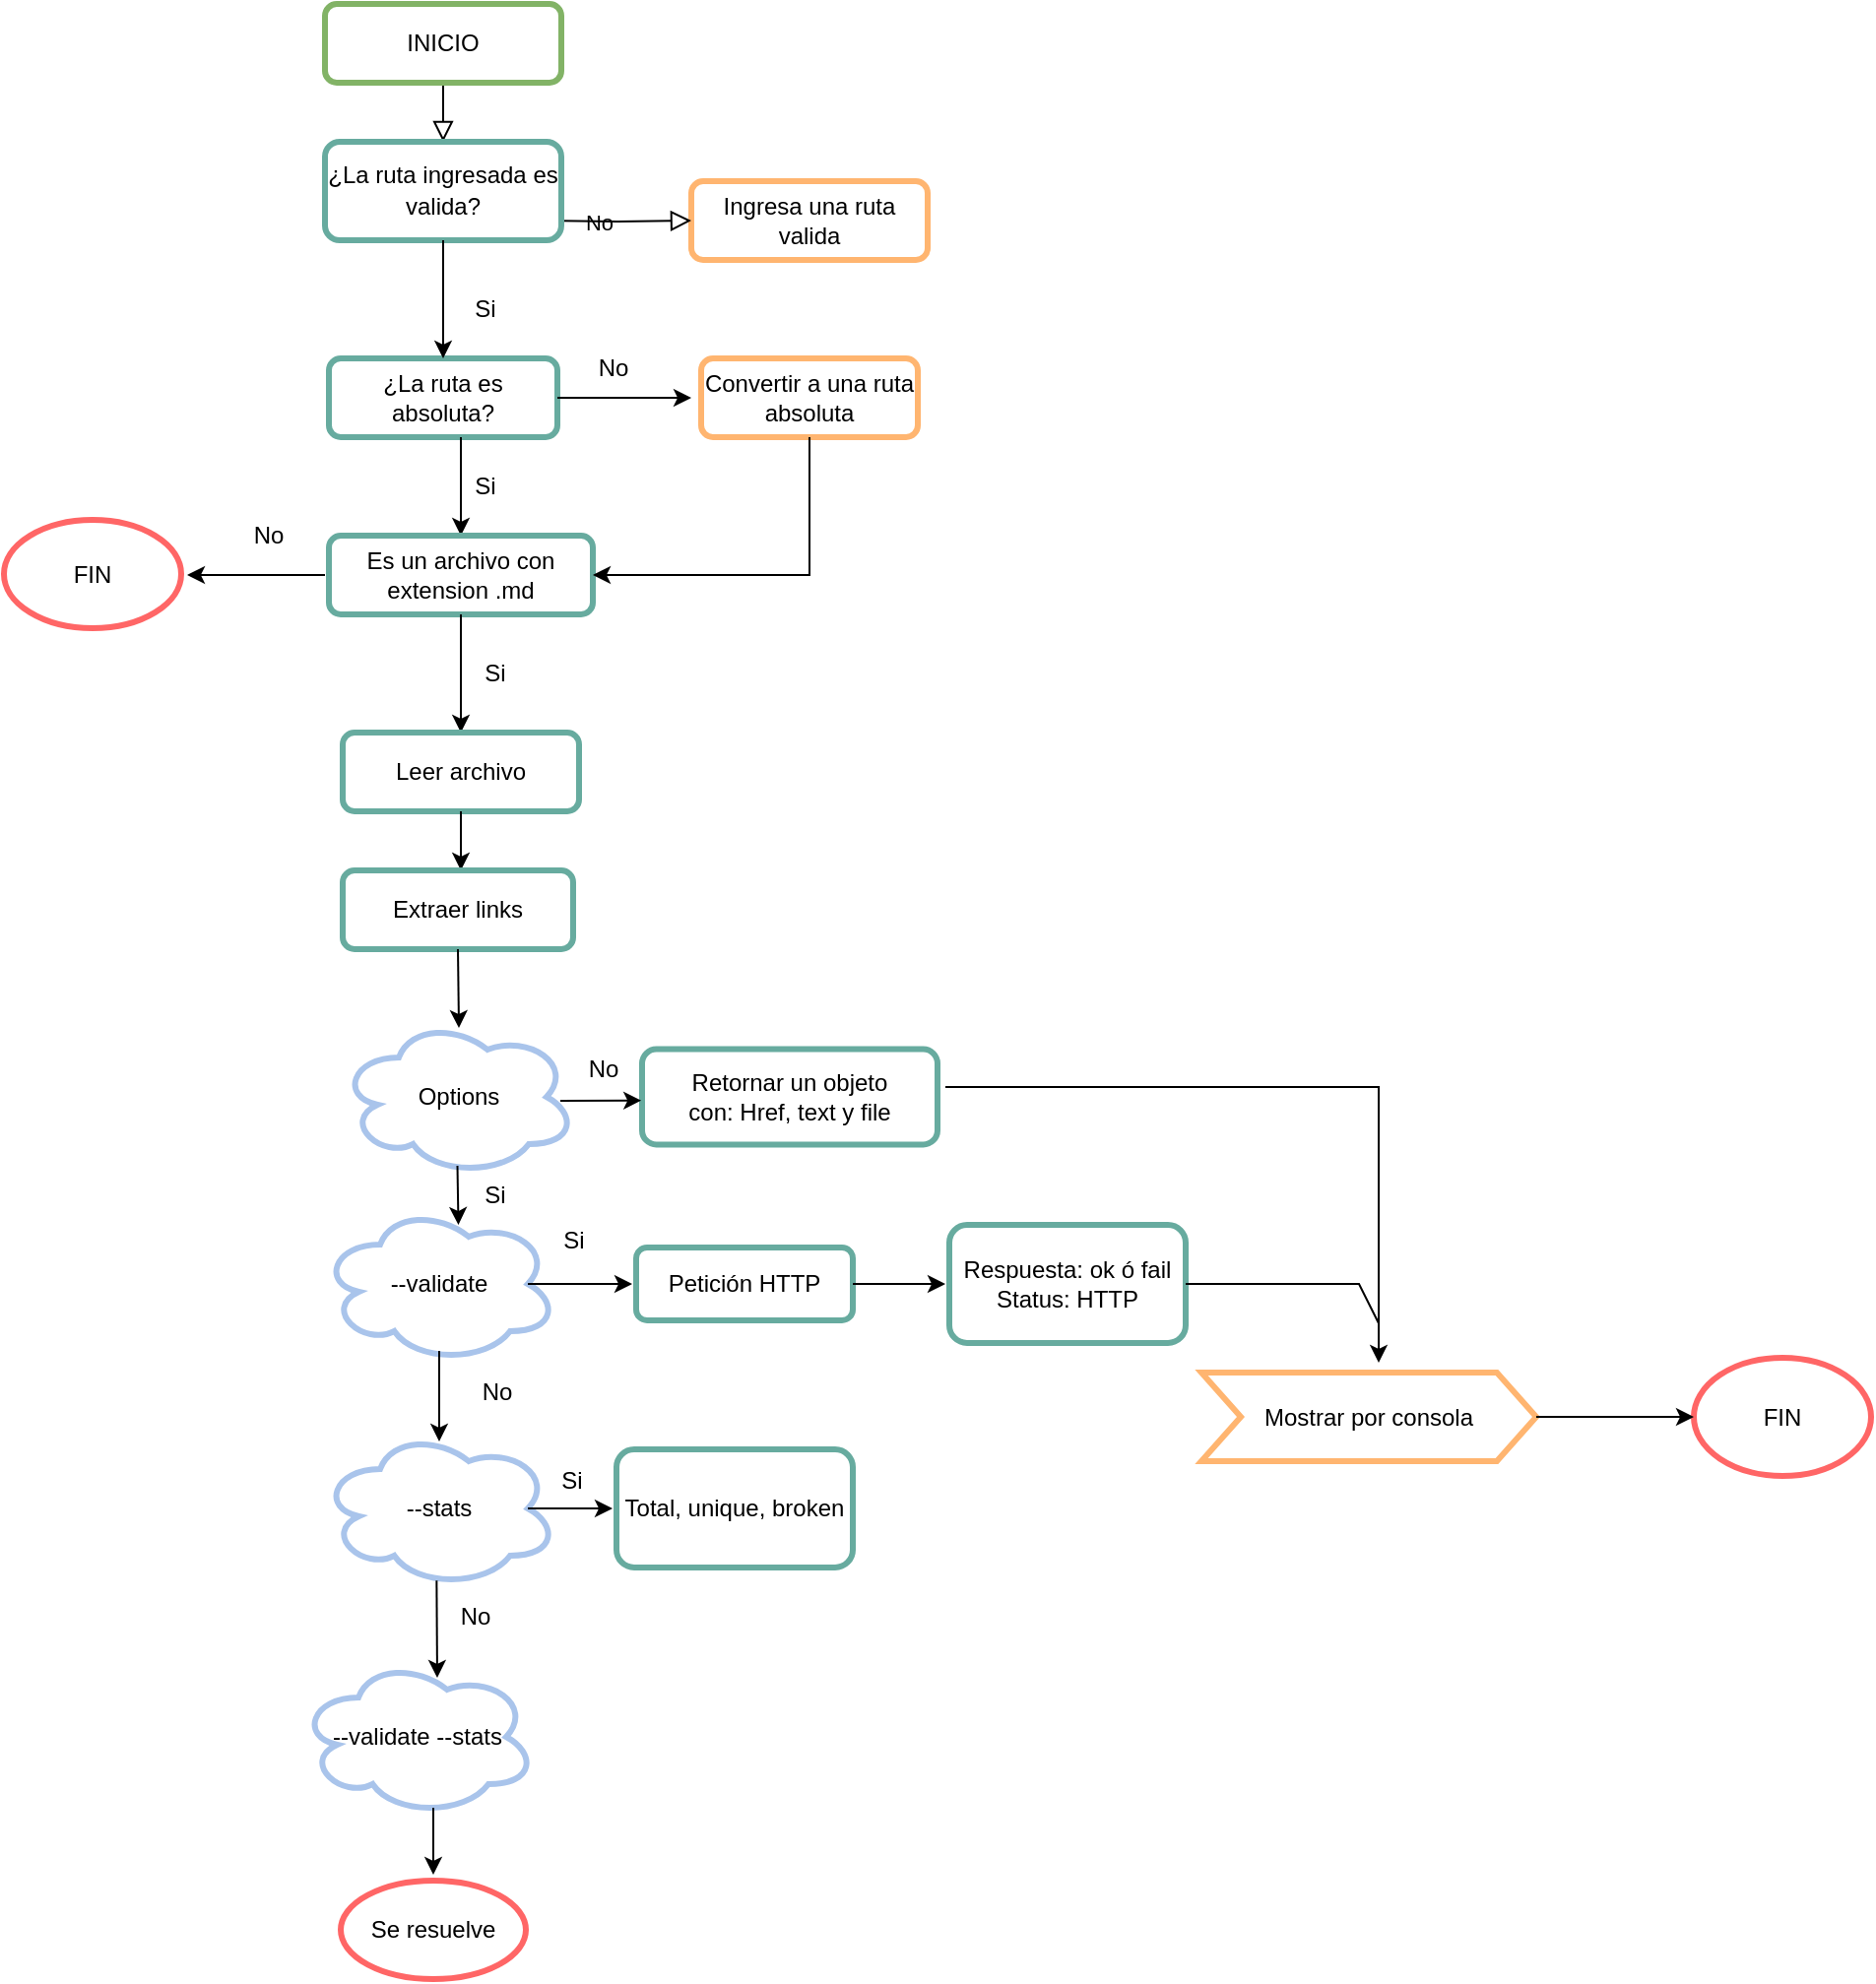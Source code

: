 <mxfile version="20.8.20" type="google"><diagram id="C5RBs43oDa-KdzZeNtuy" name="Page-1"><mxGraphModel grid="1" page="1" gridSize="10" guides="1" tooltips="1" connect="1" arrows="1" fold="1" pageScale="1" pageWidth="1169" pageHeight="1654" math="0" shadow="0"><root><mxCell id="WIyWlLk6GJQsqaUBKTNV-0"/><mxCell id="WIyWlLk6GJQsqaUBKTNV-1" parent="WIyWlLk6GJQsqaUBKTNV-0"/><mxCell id="cKZMZHdLA6JTCDCl-uJ3-45" value="" style="group" connectable="0" vertex="1" parent="WIyWlLk6GJQsqaUBKTNV-1"><mxGeometry x="252" y="70" width="324" height="920" as="geometry"/></mxCell><mxCell id="cKZMZHdLA6JTCDCl-uJ3-39" value="--validate --stats" style="ellipse;shape=cloud;whiteSpace=wrap;html=1;strokeColor=#A9C4EB;strokeWidth=3;fontFamily=Helvetica;fillColor=#FFFFFF;" vertex="1" parent="cKZMZHdLA6JTCDCl-uJ3-45"><mxGeometry y="840" width="120" height="80" as="geometry"/></mxCell><mxCell id="cKZMZHdLA6JTCDCl-uJ3-48" value="" style="group" connectable="0" vertex="1" parent="cKZMZHdLA6JTCDCl-uJ3-45"><mxGeometry x="11" width="313" height="850" as="geometry"/></mxCell><mxCell id="WIyWlLk6GJQsqaUBKTNV-7" value="Ingresa una ruta valida" style="rounded=1;whiteSpace=wrap;html=1;fontSize=12;glass=0;strokeWidth=3;shadow=0;fillColor=#FFFFFF;strokeColor=#FFB570;" vertex="1" parent="cKZMZHdLA6JTCDCl-uJ3-48"><mxGeometry x="188" y="90" width="120" height="40" as="geometry"/></mxCell><mxCell id="cKZMZHdLA6JTCDCl-uJ3-11" value="Convertir a una ruta absoluta" style="rounded=1;whiteSpace=wrap;html=1;strokeColor=#FFB570;strokeWidth=3;fontFamily=Helvetica;fillColor=#FFFFFF;" vertex="1" parent="cKZMZHdLA6JTCDCl-uJ3-48"><mxGeometry x="193" y="180" width="110" height="40" as="geometry"/></mxCell><mxCell id="cKZMZHdLA6JTCDCl-uJ3-29" value="Retornar un objeto&lt;br&gt;con: Href, text y file" style="rounded=1;whiteSpace=wrap;html=1;strokeColor=#67AB9F;strokeWidth=3;fontFamily=Helvetica;fillColor=#FFFFFF;" vertex="1" parent="cKZMZHdLA6JTCDCl-uJ3-48"><mxGeometry x="163" y="530.75" width="150" height="48.5" as="geometry"/></mxCell><mxCell id="cKZMZHdLA6JTCDCl-uJ3-49" value="" style="group" connectable="0" vertex="1" parent="cKZMZHdLA6JTCDCl-uJ3-48"><mxGeometry width="270" height="850" as="geometry"/></mxCell><mxCell id="WIyWlLk6GJQsqaUBKTNV-2" value="" style="rounded=0;html=1;jettySize=auto;orthogonalLoop=1;fontSize=11;endArrow=block;endFill=0;endSize=8;strokeWidth=1;shadow=0;labelBackgroundColor=none;edgeStyle=orthogonalEdgeStyle;" edge="1" parent="cKZMZHdLA6JTCDCl-uJ3-49" source="WIyWlLk6GJQsqaUBKTNV-3"><mxGeometry relative="1" as="geometry"><mxPoint x="62" y="70" as="targetPoint"/></mxGeometry></mxCell><mxCell id="WIyWlLk6GJQsqaUBKTNV-3" value="INICIO" style="rounded=1;whiteSpace=wrap;html=1;fontSize=12;glass=0;strokeWidth=3;shadow=0;fillColor=#FFFFFF;strokeColor=#82b366;" vertex="1" parent="cKZMZHdLA6JTCDCl-uJ3-49"><mxGeometry x="2" width="120" height="40" as="geometry"/></mxCell><mxCell id="WIyWlLk6GJQsqaUBKTNV-5" value="No" style="edgeStyle=orthogonalEdgeStyle;rounded=0;html=1;jettySize=auto;orthogonalLoop=1;fontSize=11;endArrow=block;endFill=0;endSize=8;strokeWidth=1;shadow=0;labelBackgroundColor=none;" edge="1" parent="cKZMZHdLA6JTCDCl-uJ3-49" target="WIyWlLk6GJQsqaUBKTNV-7"><mxGeometry y="10" relative="1" as="geometry"><mxPoint as="offset"/><mxPoint x="112" y="110" as="sourcePoint"/></mxGeometry></mxCell><mxCell id="cKZMZHdLA6JTCDCl-uJ3-0" value="&lt;font face=&quot;Helvetica&quot;&gt;¿La ruta ingresada es valida?&lt;/font&gt;" style="rounded=1;whiteSpace=wrap;html=1;strokeWidth=3;fontFamily=Courier New;fillColor=#FFFFFF;strokeColor=#67AB9F;" vertex="1" parent="cKZMZHdLA6JTCDCl-uJ3-49"><mxGeometry x="2" y="70" width="120" height="50" as="geometry"/></mxCell><mxCell id="cKZMZHdLA6JTCDCl-uJ3-3" value="¿La ruta es absoluta?" style="rounded=1;whiteSpace=wrap;html=1;strokeWidth=3;fontFamily=Helvetica;fillColor=#FFFFFF;strokeColor=#67AB9F;" vertex="1" parent="cKZMZHdLA6JTCDCl-uJ3-49"><mxGeometry x="4" y="180" width="116" height="40" as="geometry"/></mxCell><mxCell id="cKZMZHdLA6JTCDCl-uJ3-4" value="" style="endArrow=classic;html=1;rounded=0;fontFamily=Helvetica;entryX=0.5;entryY=0;entryDx=0;entryDy=0;" edge="1" parent="cKZMZHdLA6JTCDCl-uJ3-49" target="cKZMZHdLA6JTCDCl-uJ3-13"><mxGeometry width="50" height="50" relative="1" as="geometry"><mxPoint x="71" y="220" as="sourcePoint"/><mxPoint x="62" y="270" as="targetPoint"/><Array as="points"/></mxGeometry></mxCell><mxCell id="cKZMZHdLA6JTCDCl-uJ3-6" value="" style="endArrow=classic;html=1;rounded=0;fontFamily=Helvetica;exitX=0.5;exitY=1;exitDx=0;exitDy=0;entryX=0.5;entryY=0;entryDx=0;entryDy=0;" edge="1" parent="cKZMZHdLA6JTCDCl-uJ3-49" source="cKZMZHdLA6JTCDCl-uJ3-0" target="cKZMZHdLA6JTCDCl-uJ3-3"><mxGeometry width="50" height="50" relative="1" as="geometry"><mxPoint x="-2" y="260" as="sourcePoint"/><mxPoint x="48" y="210" as="targetPoint"/></mxGeometry></mxCell><mxCell id="cKZMZHdLA6JTCDCl-uJ3-8" value="Si" style="text;html=1;align=center;verticalAlign=middle;resizable=0;points=[];autosize=1;strokeColor=none;fillColor=none;fontFamily=Helvetica;" vertex="1" parent="cKZMZHdLA6JTCDCl-uJ3-49"><mxGeometry x="68" y="140" width="30" height="30" as="geometry"/></mxCell><mxCell id="cKZMZHdLA6JTCDCl-uJ3-9" value="" style="endArrow=classic;html=1;rounded=0;fontFamily=Helvetica;exitX=1;exitY=0.5;exitDx=0;exitDy=0;" edge="1" parent="cKZMZHdLA6JTCDCl-uJ3-49" source="cKZMZHdLA6JTCDCl-uJ3-3"><mxGeometry width="50" height="50" relative="1" as="geometry"><mxPoint x="128" y="200" as="sourcePoint"/><mxPoint x="188" y="200" as="targetPoint"/></mxGeometry></mxCell><mxCell id="cKZMZHdLA6JTCDCl-uJ3-10" value="No" style="text;html=1;align=center;verticalAlign=middle;resizable=0;points=[];autosize=1;strokeColor=none;fillColor=none;fontFamily=Helvetica;" vertex="1" parent="cKZMZHdLA6JTCDCl-uJ3-49"><mxGeometry x="128" y="170" width="40" height="30" as="geometry"/></mxCell><mxCell id="cKZMZHdLA6JTCDCl-uJ3-12" value="Si" style="text;html=1;align=center;verticalAlign=middle;resizable=0;points=[];autosize=1;strokeColor=none;fillColor=none;fontFamily=Helvetica;" vertex="1" parent="cKZMZHdLA6JTCDCl-uJ3-49"><mxGeometry x="68" y="230" width="30" height="30" as="geometry"/></mxCell><mxCell id="cKZMZHdLA6JTCDCl-uJ3-13" value="Es un archivo con extension .md" style="rounded=1;whiteSpace=wrap;html=1;strokeColor=#67AB9F;strokeWidth=3;fontFamily=Helvetica;fillColor=#FFFFFF;" vertex="1" parent="cKZMZHdLA6JTCDCl-uJ3-49"><mxGeometry x="4" y="270" width="134" height="40" as="geometry"/></mxCell><mxCell id="cKZMZHdLA6JTCDCl-uJ3-14" value="" style="endArrow=classic;html=1;rounded=0;fontFamily=Helvetica;exitX=0.5;exitY=1;exitDx=0;exitDy=0;entryX=1;entryY=0.5;entryDx=0;entryDy=0;" edge="1" parent="cKZMZHdLA6JTCDCl-uJ3-49" source="cKZMZHdLA6JTCDCl-uJ3-11" target="cKZMZHdLA6JTCDCl-uJ3-13"><mxGeometry width="50" height="50" relative="1" as="geometry"><mxPoint x="-2" y="280" as="sourcePoint"/><mxPoint x="138" y="300" as="targetPoint"/><Array as="points"><mxPoint x="248" y="290"/></Array></mxGeometry></mxCell><mxCell id="cKZMZHdLA6JTCDCl-uJ3-15" value="" style="endArrow=classic;html=1;rounded=0;fontFamily=Helvetica;exitX=0.5;exitY=1;exitDx=0;exitDy=0;" edge="1" parent="cKZMZHdLA6JTCDCl-uJ3-49" source="cKZMZHdLA6JTCDCl-uJ3-13"><mxGeometry width="50" height="50" relative="1" as="geometry"><mxPoint x="-2" y="270" as="sourcePoint"/><mxPoint x="71" y="370" as="targetPoint"/></mxGeometry></mxCell><mxCell id="cKZMZHdLA6JTCDCl-uJ3-16" value="Si" style="text;html=1;align=center;verticalAlign=middle;resizable=0;points=[];autosize=1;strokeColor=none;fillColor=none;fontFamily=Helvetica;" vertex="1" parent="cKZMZHdLA6JTCDCl-uJ3-49"><mxGeometry x="73" y="325" width="30" height="30" as="geometry"/></mxCell><mxCell id="cKZMZHdLA6JTCDCl-uJ3-18" value="Leer archivo" style="rounded=1;whiteSpace=wrap;html=1;strokeColor=#67AB9F;strokeWidth=3;fontFamily=Helvetica;fillColor=#FFFFFF;" vertex="1" parent="cKZMZHdLA6JTCDCl-uJ3-49"><mxGeometry x="11" y="370" width="120" height="40" as="geometry"/></mxCell><mxCell id="cKZMZHdLA6JTCDCl-uJ3-19" value="" style="endArrow=classic;html=1;rounded=0;fontFamily=Helvetica;exitX=0.5;exitY=1;exitDx=0;exitDy=0;" edge="1" parent="cKZMZHdLA6JTCDCl-uJ3-49" source="cKZMZHdLA6JTCDCl-uJ3-18"><mxGeometry width="50" height="50" relative="1" as="geometry"><mxPoint x="-2" y="450" as="sourcePoint"/><mxPoint x="71" y="440" as="targetPoint"/></mxGeometry></mxCell><mxCell id="cKZMZHdLA6JTCDCl-uJ3-20" value="Extraer links" style="rounded=1;whiteSpace=wrap;html=1;strokeColor=#67AB9F;strokeWidth=3;fontFamily=Helvetica;fillColor=#FFFFFF;" vertex="1" parent="cKZMZHdLA6JTCDCl-uJ3-49"><mxGeometry x="11" y="440" width="117" height="40" as="geometry"/></mxCell><mxCell id="cKZMZHdLA6JTCDCl-uJ3-21" value="" style="endArrow=classic;html=1;rounded=0;fontFamily=Helvetica;exitX=0.5;exitY=1;exitDx=0;exitDy=0;" edge="1" parent="cKZMZHdLA6JTCDCl-uJ3-49" source="cKZMZHdLA6JTCDCl-uJ3-20"><mxGeometry width="50" height="50" relative="1" as="geometry"><mxPoint x="-2" y="450" as="sourcePoint"/><mxPoint x="70" y="520" as="targetPoint"/></mxGeometry></mxCell><mxCell id="cKZMZHdLA6JTCDCl-uJ3-22" value="Options" style="ellipse;shape=cloud;whiteSpace=wrap;html=1;strokeColor=#A9C4EB;strokeWidth=3;fontFamily=Helvetica;fillColor=#FFFFFF;" vertex="1" parent="cKZMZHdLA6JTCDCl-uJ3-49"><mxGeometry x="9.5" y="515" width="120" height="80" as="geometry"/></mxCell><mxCell id="cKZMZHdLA6JTCDCl-uJ3-23" value="" style="endArrow=classic;html=1;rounded=0;fontFamily=Helvetica;exitX=0.55;exitY=0.95;exitDx=0;exitDy=0;exitPerimeter=0;" edge="1" parent="cKZMZHdLA6JTCDCl-uJ3-49"><mxGeometry width="50" height="50" relative="1" as="geometry"><mxPoint x="69.25" y="590" as="sourcePoint"/><mxPoint x="69.75" y="620" as="targetPoint"/></mxGeometry></mxCell><mxCell id="cKZMZHdLA6JTCDCl-uJ3-24" value="Si" style="text;html=1;align=center;verticalAlign=middle;resizable=0;points=[];autosize=1;strokeColor=none;fillColor=none;fontFamily=Helvetica;" vertex="1" parent="cKZMZHdLA6JTCDCl-uJ3-49"><mxGeometry x="73" y="590" width="30" height="30" as="geometry"/></mxCell><mxCell id="cKZMZHdLA6JTCDCl-uJ3-25" value="--validate" style="ellipse;shape=cloud;whiteSpace=wrap;html=1;strokeColor=#A9C4EB;strokeWidth=3;fontFamily=Helvetica;fillColor=#FFFFFF;" vertex="1" parent="cKZMZHdLA6JTCDCl-uJ3-49"><mxGeometry y="610" width="120" height="80" as="geometry"/></mxCell><mxCell id="cKZMZHdLA6JTCDCl-uJ3-26" value="" style="endArrow=classic;html=1;rounded=0;fontFamily=Helvetica;exitX=0.933;exitY=0.525;exitDx=0;exitDy=0;exitPerimeter=0;entryX=0.99;entryY=1.028;entryDx=0;entryDy=0;entryPerimeter=0;" edge="1" parent="cKZMZHdLA6JTCDCl-uJ3-49" source="cKZMZHdLA6JTCDCl-uJ3-22" target="cKZMZHdLA6JTCDCl-uJ3-27"><mxGeometry width="50" height="50" relative="1" as="geometry"><mxPoint x="-2" y="570" as="sourcePoint"/><mxPoint x="158" y="580" as="targetPoint"/></mxGeometry></mxCell><mxCell id="cKZMZHdLA6JTCDCl-uJ3-27" value="No" style="text;html=1;align=center;verticalAlign=middle;resizable=0;points=[];autosize=1;strokeColor=none;fillColor=none;fontFamily=Helvetica;" vertex="1" parent="cKZMZHdLA6JTCDCl-uJ3-49"><mxGeometry x="123" y="526" width="40" height="30" as="geometry"/></mxCell><mxCell id="cKZMZHdLA6JTCDCl-uJ3-30" value="" style="endArrow=classic;html=1;rounded=0;fontFamily=Helvetica;exitX=0.875;exitY=0.5;exitDx=0;exitDy=0;exitPerimeter=0;" edge="1" parent="cKZMZHdLA6JTCDCl-uJ3-49" source="cKZMZHdLA6JTCDCl-uJ3-25"><mxGeometry width="50" height="50" relative="1" as="geometry"><mxPoint x="-2" y="660" as="sourcePoint"/><mxPoint x="158" y="650" as="targetPoint"/></mxGeometry></mxCell><mxCell id="cKZMZHdLA6JTCDCl-uJ3-31" value="Petición HTTP" style="rounded=1;whiteSpace=wrap;html=1;strokeColor=#67AB9F;strokeWidth=3;fontFamily=Helvetica;fillColor=#FFFFFF;" vertex="1" parent="cKZMZHdLA6JTCDCl-uJ3-49"><mxGeometry x="160" y="631.5" width="110" height="37" as="geometry"/></mxCell><mxCell id="cKZMZHdLA6JTCDCl-uJ3-32" value="Si" style="text;html=1;align=center;verticalAlign=middle;resizable=0;points=[];autosize=1;strokeColor=none;fillColor=none;fontFamily=Helvetica;" vertex="1" parent="cKZMZHdLA6JTCDCl-uJ3-49"><mxGeometry x="113" y="613" width="30" height="30" as="geometry"/></mxCell><mxCell id="cKZMZHdLA6JTCDCl-uJ3-33" value="" style="endArrow=classic;html=1;rounded=0;fontFamily=Helvetica;exitX=0.5;exitY=0.925;exitDx=0;exitDy=0;exitPerimeter=0;" edge="1" parent="cKZMZHdLA6JTCDCl-uJ3-49" source="cKZMZHdLA6JTCDCl-uJ3-25"><mxGeometry width="50" height="50" relative="1" as="geometry"><mxPoint x="98" y="940" as="sourcePoint"/><mxPoint x="60" y="730" as="targetPoint"/></mxGeometry></mxCell><mxCell id="cKZMZHdLA6JTCDCl-uJ3-34" value="No" style="text;html=1;align=center;verticalAlign=middle;resizable=0;points=[];autosize=1;strokeColor=none;fillColor=none;fontFamily=Helvetica;" vertex="1" parent="cKZMZHdLA6JTCDCl-uJ3-49"><mxGeometry x="69" y="690" width="40" height="30" as="geometry"/></mxCell><mxCell id="cKZMZHdLA6JTCDCl-uJ3-35" value="--stats" style="ellipse;shape=cloud;whiteSpace=wrap;html=1;strokeColor=#A9C4EB;strokeWidth=3;fontFamily=Helvetica;fillColor=#FFFFFF;" vertex="1" parent="cKZMZHdLA6JTCDCl-uJ3-49"><mxGeometry y="724" width="120" height="80" as="geometry"/></mxCell><mxCell id="cKZMZHdLA6JTCDCl-uJ3-36" value="" style="endArrow=classic;html=1;rounded=0;fontFamily=Helvetica;exitX=0.875;exitY=0.5;exitDx=0;exitDy=0;exitPerimeter=0;" edge="1" parent="cKZMZHdLA6JTCDCl-uJ3-49" source="cKZMZHdLA6JTCDCl-uJ3-35"><mxGeometry width="50" height="50" relative="1" as="geometry"><mxPoint x="118" y="940" as="sourcePoint"/><mxPoint x="148" y="764" as="targetPoint"/></mxGeometry></mxCell><mxCell id="cKZMZHdLA6JTCDCl-uJ3-37" value="" style="endArrow=classic;html=1;rounded=0;fontFamily=Helvetica;exitX=0.489;exitY=0.958;exitDx=0;exitDy=0;exitPerimeter=0;" edge="1" parent="cKZMZHdLA6JTCDCl-uJ3-49" source="cKZMZHdLA6JTCDCl-uJ3-35"><mxGeometry width="50" height="50" relative="1" as="geometry"><mxPoint x="59" y="804" as="sourcePoint"/><mxPoint x="59" y="850" as="targetPoint"/></mxGeometry></mxCell><mxCell id="cKZMZHdLA6JTCDCl-uJ3-38" value="No" style="text;html=1;align=center;verticalAlign=middle;resizable=0;points=[];autosize=1;strokeColor=none;fillColor=none;fontFamily=Helvetica;" vertex="1" parent="cKZMZHdLA6JTCDCl-uJ3-49"><mxGeometry x="58" y="804" width="40" height="30" as="geometry"/></mxCell><mxCell id="cKZMZHdLA6JTCDCl-uJ3-66" value="Total, unique, broken" style="rounded=1;whiteSpace=wrap;html=1;strokeColor=#67AB9F;strokeWidth=3;fontFamily=Helvetica;fillColor=#FFFFFF;" vertex="1" parent="cKZMZHdLA6JTCDCl-uJ3-49"><mxGeometry x="150" y="734" width="120" height="60" as="geometry"/></mxCell><mxCell id="cKZMZHdLA6JTCDCl-uJ3-50" value="" style="endArrow=classic;html=1;rounded=0;fontFamily=Helvetica;" edge="1" parent="WIyWlLk6GJQsqaUBKTNV-1"><mxGeometry width="50" height="50" relative="1" as="geometry"><mxPoint x="265" y="360" as="sourcePoint"/><mxPoint x="195" y="360" as="targetPoint"/></mxGeometry></mxCell><mxCell id="cKZMZHdLA6JTCDCl-uJ3-52" value="No" style="text;html=1;align=center;verticalAlign=middle;resizable=0;points=[];autosize=1;strokeColor=none;fillColor=none;fontFamily=Helvetica;" vertex="1" parent="WIyWlLk6GJQsqaUBKTNV-1"><mxGeometry x="216" y="325" width="40" height="30" as="geometry"/></mxCell><mxCell id="cKZMZHdLA6JTCDCl-uJ3-53" value="FIN" style="ellipse;whiteSpace=wrap;html=1;strokeColor=#FF6666;strokeWidth=3;fontFamily=Helvetica;fillColor=#FFFFFF;" vertex="1" parent="WIyWlLk6GJQsqaUBKTNV-1"><mxGeometry x="102" y="332" width="90" height="55" as="geometry"/></mxCell><mxCell id="cKZMZHdLA6JTCDCl-uJ3-54" value="" style="endArrow=classic;html=1;rounded=0;fontFamily=Helvetica;exitX=1;exitY=0.5;exitDx=0;exitDy=0;" edge="1" parent="WIyWlLk6GJQsqaUBKTNV-1" source="cKZMZHdLA6JTCDCl-uJ3-31"><mxGeometry width="50" height="50" relative="1" as="geometry"><mxPoint x="480" y="720" as="sourcePoint"/><mxPoint x="580" y="720" as="targetPoint"/></mxGeometry></mxCell><mxCell id="cKZMZHdLA6JTCDCl-uJ3-55" value="Respuesta: ok ó fail&lt;br&gt;Status: HTTP" style="rounded=1;whiteSpace=wrap;html=1;strokeColor=#67AB9F;strokeWidth=3;fontFamily=Helvetica;fillColor=#FFFFFF;" vertex="1" parent="WIyWlLk6GJQsqaUBKTNV-1"><mxGeometry x="582" y="690" width="120" height="60" as="geometry"/></mxCell><mxCell id="cKZMZHdLA6JTCDCl-uJ3-58" value="Si" style="text;html=1;align=center;verticalAlign=middle;resizable=0;points=[];autosize=1;strokeColor=none;fillColor=none;fontFamily=Helvetica;" vertex="1" parent="WIyWlLk6GJQsqaUBKTNV-1"><mxGeometry x="375" y="805" width="30" height="30" as="geometry"/></mxCell><mxCell id="cKZMZHdLA6JTCDCl-uJ3-59" value="" style="endArrow=classic;html=1;rounded=0;fontFamily=Helvetica;exitX=0.55;exitY=0.95;exitDx=0;exitDy=0;exitPerimeter=0;" edge="1" parent="WIyWlLk6GJQsqaUBKTNV-1"><mxGeometry width="50" height="50" relative="1" as="geometry"><mxPoint x="320" y="986.0" as="sourcePoint"/><mxPoint x="320" y="1020" as="targetPoint"/></mxGeometry></mxCell><mxCell id="cKZMZHdLA6JTCDCl-uJ3-60" value="Se resuelve" style="ellipse;whiteSpace=wrap;html=1;strokeColor=#FF6666;strokeWidth=3;fontFamily=Helvetica;fillColor=#FFFFFF;" vertex="1" parent="WIyWlLk6GJQsqaUBKTNV-1"><mxGeometry x="273" y="1023" width="94" height="50" as="geometry"/></mxCell><mxCell id="cKZMZHdLA6JTCDCl-uJ3-61" value="Mostrar por consola" style="shape=step;perimeter=stepPerimeter;whiteSpace=wrap;html=1;fixedSize=1;strokeColor=#FFB570;strokeWidth=3;fontFamily=Helvetica;fillColor=#FFFFFF;" vertex="1" parent="WIyWlLk6GJQsqaUBKTNV-1"><mxGeometry x="710" y="765" width="170" height="45" as="geometry"/></mxCell><mxCell id="cKZMZHdLA6JTCDCl-uJ3-62" value="FIN" style="ellipse;whiteSpace=wrap;html=1;strokeColor=#FF6666;strokeWidth=3;fontFamily=Helvetica;fillColor=#FFFFFF;" vertex="1" parent="WIyWlLk6GJQsqaUBKTNV-1"><mxGeometry x="960" y="757.5" width="90" height="60" as="geometry"/></mxCell><mxCell id="cKZMZHdLA6JTCDCl-uJ3-63" value="" style="endArrow=classic;html=1;rounded=0;fontFamily=Helvetica;" edge="1" parent="WIyWlLk6GJQsqaUBKTNV-1"><mxGeometry width="50" height="50" relative="1" as="geometry"><mxPoint x="580" y="620" as="sourcePoint"/><mxPoint x="800" y="760" as="targetPoint"/><Array as="points"><mxPoint x="800" y="620"/></Array></mxGeometry></mxCell><mxCell id="cKZMZHdLA6JTCDCl-uJ3-64" value="" style="endArrow=none;html=1;rounded=0;fontFamily=Helvetica;exitX=1;exitY=0.5;exitDx=0;exitDy=0;" edge="1" parent="WIyWlLk6GJQsqaUBKTNV-1" source="cKZMZHdLA6JTCDCl-uJ3-55"><mxGeometry width="50" height="50" relative="1" as="geometry"><mxPoint x="640" y="560" as="sourcePoint"/><mxPoint x="800" y="740" as="targetPoint"/><Array as="points"><mxPoint x="790" y="720"/></Array></mxGeometry></mxCell><mxCell id="cKZMZHdLA6JTCDCl-uJ3-65" value="" style="endArrow=classic;html=1;rounded=0;fontFamily=Helvetica;entryX=0;entryY=0.5;entryDx=0;entryDy=0;" edge="1" parent="WIyWlLk6GJQsqaUBKTNV-1" source="cKZMZHdLA6JTCDCl-uJ3-61" target="cKZMZHdLA6JTCDCl-uJ3-62"><mxGeometry width="50" height="50" relative="1" as="geometry"><mxPoint x="640" y="560" as="sourcePoint"/><mxPoint x="690" y="510" as="targetPoint"/></mxGeometry></mxCell></root></mxGraphModel></diagram></mxfile>